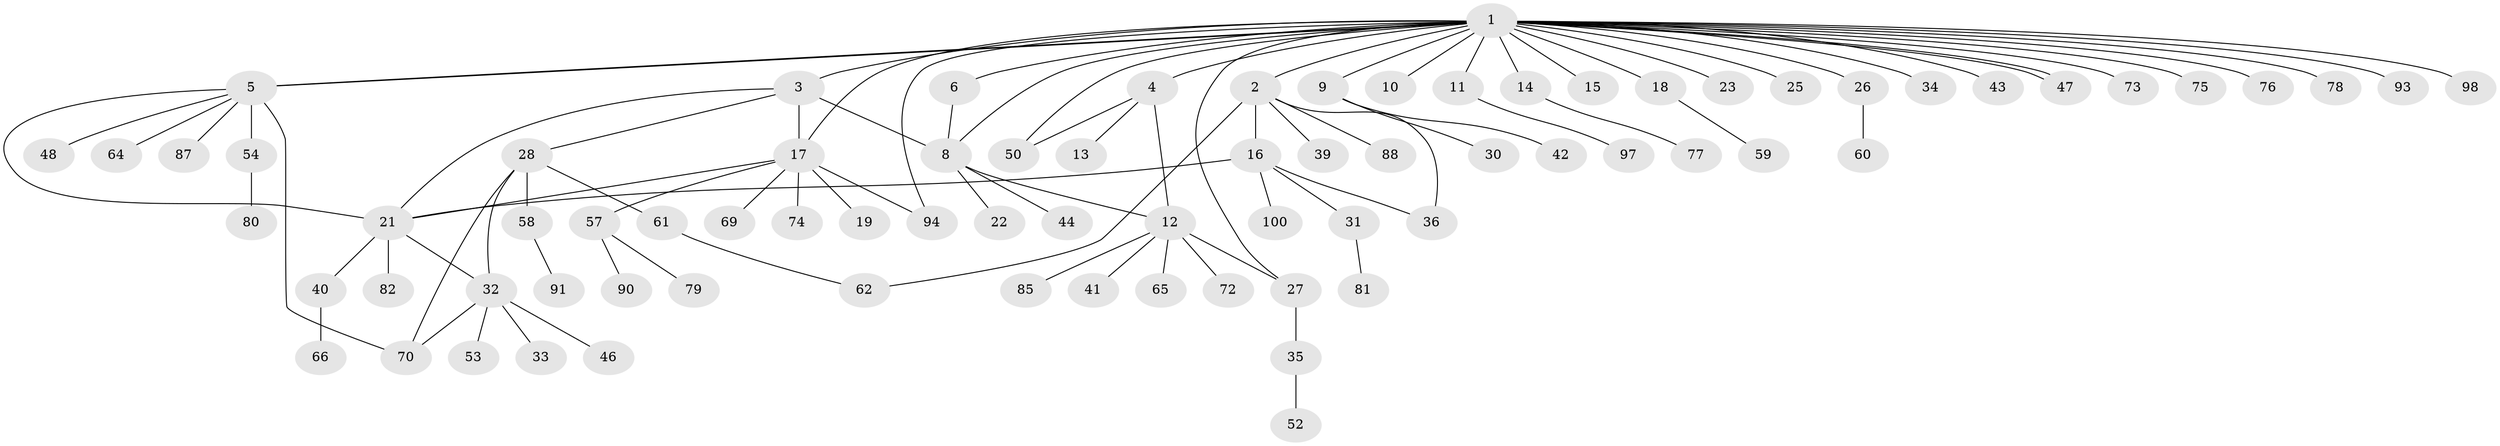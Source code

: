 // original degree distribution, {34: 0.01, 7: 0.02, 6: 0.02, 5: 0.04, 8: 0.02, 3: 0.08, 1: 0.54, 4: 0.03, 2: 0.22, 10: 0.02}
// Generated by graph-tools (version 1.1) at 2025/38/02/21/25 10:38:54]
// undirected, 77 vertices, 93 edges
graph export_dot {
graph [start="1"]
  node [color=gray90,style=filled];
  1 [super="+20"];
  2 [super="+7"];
  3 [super="+29"];
  4;
  5 [super="+37"];
  6 [super="+38"];
  8 [super="+84"];
  9 [super="+24"];
  10 [super="+68"];
  11;
  12 [super="+55"];
  13;
  14;
  15;
  16 [super="+56"];
  17 [super="+89"];
  18 [super="+45"];
  19;
  21 [super="+49"];
  22;
  23;
  25;
  26 [super="+63"];
  27 [super="+83"];
  28 [super="+71"];
  30;
  31;
  32 [super="+51"];
  33;
  34;
  35 [super="+86"];
  36 [super="+67"];
  39;
  40;
  41;
  42;
  43;
  44;
  46;
  47;
  48;
  50 [super="+99"];
  52;
  53;
  54;
  57;
  58;
  59;
  60;
  61;
  62;
  64;
  65;
  66;
  69;
  70;
  72;
  73;
  74 [super="+96"];
  75;
  76;
  77;
  78;
  79;
  80;
  81;
  82;
  85 [super="+95"];
  87;
  88;
  90;
  91 [super="+92"];
  93;
  94;
  97;
  98;
  100;
  1 -- 2;
  1 -- 3;
  1 -- 4;
  1 -- 5 [weight=2];
  1 -- 5;
  1 -- 6;
  1 -- 8;
  1 -- 9 [weight=2];
  1 -- 10;
  1 -- 11;
  1 -- 14;
  1 -- 15;
  1 -- 17 [weight=2];
  1 -- 18;
  1 -- 23;
  1 -- 25;
  1 -- 26 [weight=2];
  1 -- 27;
  1 -- 34;
  1 -- 43;
  1 -- 47;
  1 -- 47;
  1 -- 50;
  1 -- 73;
  1 -- 75;
  1 -- 76;
  1 -- 78;
  1 -- 93;
  1 -- 94;
  1 -- 98;
  2 -- 16;
  2 -- 36;
  2 -- 39;
  2 -- 62;
  2 -- 88;
  3 -- 8;
  3 -- 17;
  3 -- 21;
  3 -- 28;
  4 -- 12 [weight=2];
  4 -- 13;
  4 -- 50;
  5 -- 21;
  5 -- 48;
  5 -- 70;
  5 -- 87;
  5 -- 64;
  5 -- 54;
  6 -- 8;
  8 -- 12;
  8 -- 22;
  8 -- 44;
  9 -- 30;
  9 -- 42;
  11 -- 97;
  12 -- 27;
  12 -- 41;
  12 -- 65;
  12 -- 72;
  12 -- 85 [weight=2];
  14 -- 77;
  16 -- 21;
  16 -- 31;
  16 -- 100;
  16 -- 36;
  17 -- 19;
  17 -- 21;
  17 -- 57;
  17 -- 69;
  17 -- 74;
  17 -- 94;
  18 -- 59;
  21 -- 40;
  21 -- 82;
  21 -- 32;
  26 -- 60;
  27 -- 35 [weight=2];
  28 -- 32;
  28 -- 58;
  28 -- 61;
  28 -- 70;
  31 -- 81;
  32 -- 33;
  32 -- 46;
  32 -- 70;
  32 -- 53;
  35 -- 52;
  40 -- 66;
  54 -- 80;
  57 -- 79;
  57 -- 90;
  58 -- 91;
  61 -- 62;
}
